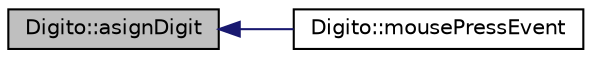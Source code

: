 digraph "Digito::asignDigit"
{
  edge [fontname="Helvetica",fontsize="10",labelfontname="Helvetica",labelfontsize="10"];
  node [fontname="Helvetica",fontsize="10",shape=record];
  rankdir="LR";
  Node1 [label="Digito::asignDigit",height=0.2,width=0.4,color="black", fillcolor="grey75", style="filled" fontcolor="black"];
  Node1 -> Node2 [dir="back",color="midnightblue",fontsize="10",style="solid",fontname="Helvetica"];
  Node2 [label="Digito::mousePressEvent",height=0.2,width=0.4,color="black", fillcolor="white", style="filled",URL="$class_digito.html#a5d7d8ee4bceb24ff2a0c8756a2ab0e73",tooltip="Recibe la señal para cuando ocurra un &#39;press&#39; en el mouse. "];
}
